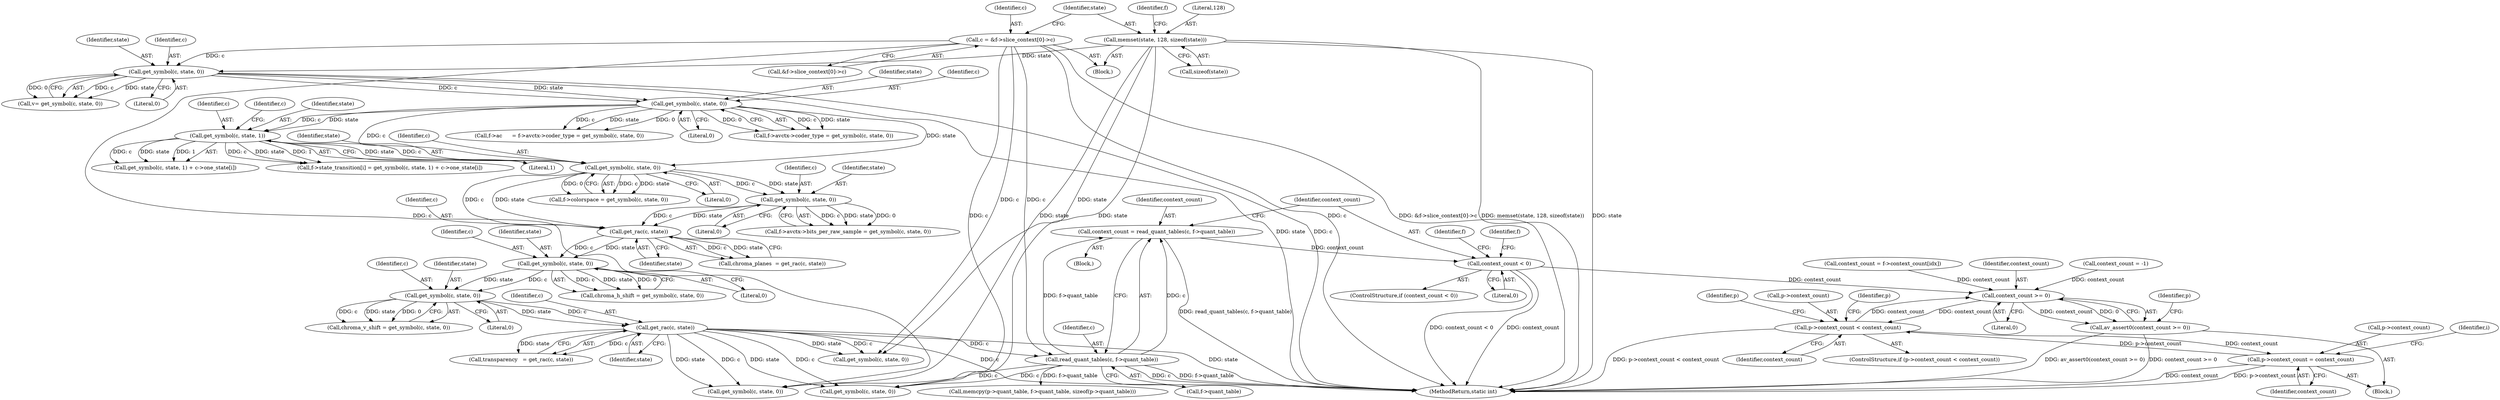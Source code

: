 digraph "0_FFmpeg_547d690d676064069d44703a1917e0dab7e33445@API" {
"1000836" [label="(Call,context_count = read_quant_tables(c, f->quant_table))"];
"1000838" [label="(Call,read_quant_tables(c, f->quant_table))"];
"1000254" [label="(Call,get_rac(c, state))"];
"1000248" [label="(Call,get_symbol(c, state, 0))"];
"1000242" [label="(Call,get_symbol(c, state, 0))"];
"1000237" [label="(Call,get_rac(c, state))"];
"1000215" [label="(Call,get_symbol(c, state, 0))"];
"1000202" [label="(Call,get_symbol(c, state, 1))"];
"1000175" [label="(Call,get_symbol(c, state, 0))"];
"1000142" [label="(Call,get_symbol(c, state, 0))"];
"1000113" [label="(Call,c = &f->slice_context[0]->c)"];
"1000123" [label="(Call,memset(state, 128, sizeof(state)))"];
"1000231" [label="(Call,get_symbol(c, state, 0))"];
"1000844" [label="(Call,context_count < 0)"];
"1001268" [label="(Call,context_count >= 0)"];
"1001267" [label="(Call,av_assert0(context_count >= 0))"];
"1001272" [label="(Call,p->context_count < context_count)"];
"1001288" [label="(Call,p->context_count = context_count)"];
"1000205" [label="(Literal,1)"];
"1000142" [label="(Call,get_symbol(c, state, 0))"];
"1001281" [label="(Identifier,p)"];
"1000943" [label="(Identifier,f)"];
"1000195" [label="(Call,f->state_transition[i] = get_symbol(c, state, 1) + c->one_state[i])"];
"1000217" [label="(Identifier,state)"];
"1000835" [label="(Block,)"];
"1000169" [label="(Call,f->avctx->coder_type = get_symbol(c, state, 0))"];
"1000218" [label="(Literal,0)"];
"1001274" [label="(Identifier,p)"];
"1000836" [label="(Call,context_count = read_quant_tables(c, f->quant_table))"];
"1000240" [label="(Call,chroma_h_shift = get_symbol(c, state, 0))"];
"1000177" [label="(Identifier,state)"];
"1000131" [label="(Identifier,f)"];
"1000204" [label="(Identifier,state)"];
"1001292" [label="(Identifier,context_count)"];
"1000248" [label="(Call,get_symbol(c, state, 0))"];
"1000114" [label="(Identifier,c)"];
"1000124" [label="(Identifier,state)"];
"1000251" [label="(Literal,0)"];
"1001288" [label="(Call,p->context_count = context_count)"];
"1000843" [label="(ControlStructure,if (context_count < 0))"];
"1001289" [label="(Call,p->context_count)"];
"1000254" [label="(Call,get_rac(c, state))"];
"1000176" [label="(Identifier,c)"];
"1001267" [label="(Call,av_assert0(context_count >= 0))"];
"1000203" [label="(Identifier,c)"];
"1001295" [label="(MethodReturn,static int)"];
"1000211" [label="(Call,f->colorspace = get_symbol(c, state, 0))"];
"1000113" [label="(Call,c = &f->slice_context[0]->c)"];
"1000845" [label="(Identifier,context_count)"];
"1000225" [label="(Call,f->avctx->bits_per_raw_sample = get_symbol(c, state, 0))"];
"1000838" [label="(Call,read_quant_tables(c, f->quant_table))"];
"1001290" [label="(Identifier,p)"];
"1001181" [label="(Identifier,i)"];
"1000104" [label="(Block,)"];
"1000250" [label="(Identifier,state)"];
"1000232" [label="(Identifier,c)"];
"1000238" [label="(Identifier,c)"];
"1001272" [label="(Call,p->context_count < context_count)"];
"1000165" [label="(Call,f->ac      = f->avctx->coder_type = get_symbol(c, state, 0))"];
"1000255" [label="(Identifier,c)"];
"1000850" [label="(Identifier,f)"];
"1001268" [label="(Call,context_count >= 0)"];
"1000234" [label="(Literal,0)"];
"1000249" [label="(Identifier,c)"];
"1000837" [label="(Identifier,context_count)"];
"1001266" [label="(Block,)"];
"1000233" [label="(Identifier,state)"];
"1000846" [label="(Literal,0)"];
"1000237" [label="(Call,get_rac(c, state))"];
"1000140" [label="(Call,v= get_symbol(c, state, 0))"];
"1000252" [label="(Call,transparency   = get_rac(c, state))"];
"1000145" [label="(Literal,0)"];
"1000868" [label="(Call,get_symbol(c, state, 0))"];
"1000235" [label="(Call,chroma_planes  = get_rac(c, state))"];
"1000244" [label="(Identifier,state)"];
"1000125" [label="(Literal,128)"];
"1000243" [label="(Identifier,c)"];
"1001270" [label="(Literal,0)"];
"1000215" [label="(Call,get_symbol(c, state, 0))"];
"1001201" [label="(Call,get_symbol(c, state, 0))"];
"1000115" [label="(Call,&f->slice_context[0]->c)"];
"1000231" [label="(Call,get_symbol(c, state, 0))"];
"1000844" [label="(Call,context_count < 0)"];
"1001249" [label="(Call,memcpy(p->quant_table, f->quant_table, sizeof(p->quant_table)))"];
"1000126" [label="(Call,sizeof(state))"];
"1000201" [label="(Call,get_symbol(c, state, 1) + c->one_state[i])"];
"1000246" [label="(Call,chroma_v_shift = get_symbol(c, state, 0))"];
"1000245" [label="(Literal,0)"];
"1000175" [label="(Call,get_symbol(c, state, 0))"];
"1001276" [label="(Identifier,context_count)"];
"1001271" [label="(ControlStructure,if (p->context_count < context_count))"];
"1000208" [label="(Identifier,c)"];
"1000256" [label="(Identifier,state)"];
"1000109" [label="(Call,context_count = -1)"];
"1000216" [label="(Identifier,c)"];
"1000202" [label="(Call,get_symbol(c, state, 1))"];
"1000239" [label="(Identifier,state)"];
"1000178" [label="(Literal,0)"];
"1000242" [label="(Call,get_symbol(c, state, 0))"];
"1000144" [label="(Identifier,state)"];
"1000143" [label="(Identifier,c)"];
"1001273" [label="(Call,p->context_count)"];
"1000839" [label="(Identifier,c)"];
"1001016" [label="(Call,get_symbol(c, state, 0))"];
"1000840" [label="(Call,f->quant_table)"];
"1001240" [label="(Call,context_count = f->context_count[idx])"];
"1000123" [label="(Call,memset(state, 128, sizeof(state)))"];
"1001269" [label="(Identifier,context_count)"];
"1000836" -> "1000835"  [label="AST: "];
"1000836" -> "1000838"  [label="CFG: "];
"1000837" -> "1000836"  [label="AST: "];
"1000838" -> "1000836"  [label="AST: "];
"1000845" -> "1000836"  [label="CFG: "];
"1000836" -> "1001295"  [label="DDG: read_quant_tables(c, f->quant_table)"];
"1000838" -> "1000836"  [label="DDG: c"];
"1000838" -> "1000836"  [label="DDG: f->quant_table"];
"1000836" -> "1000844"  [label="DDG: context_count"];
"1000838" -> "1000840"  [label="CFG: "];
"1000839" -> "1000838"  [label="AST: "];
"1000840" -> "1000838"  [label="AST: "];
"1000838" -> "1001295"  [label="DDG: c"];
"1000838" -> "1001295"  [label="DDG: f->quant_table"];
"1000254" -> "1000838"  [label="DDG: c"];
"1000113" -> "1000838"  [label="DDG: c"];
"1000838" -> "1001016"  [label="DDG: c"];
"1000838" -> "1001201"  [label="DDG: c"];
"1000838" -> "1001249"  [label="DDG: f->quant_table"];
"1000254" -> "1000252"  [label="AST: "];
"1000254" -> "1000256"  [label="CFG: "];
"1000255" -> "1000254"  [label="AST: "];
"1000256" -> "1000254"  [label="AST: "];
"1000252" -> "1000254"  [label="CFG: "];
"1000254" -> "1001295"  [label="DDG: c"];
"1000254" -> "1001295"  [label="DDG: state"];
"1000254" -> "1000252"  [label="DDG: c"];
"1000254" -> "1000252"  [label="DDG: state"];
"1000248" -> "1000254"  [label="DDG: c"];
"1000248" -> "1000254"  [label="DDG: state"];
"1000254" -> "1000868"  [label="DDG: c"];
"1000254" -> "1000868"  [label="DDG: state"];
"1000254" -> "1001016"  [label="DDG: c"];
"1000254" -> "1001016"  [label="DDG: state"];
"1000254" -> "1001201"  [label="DDG: c"];
"1000254" -> "1001201"  [label="DDG: state"];
"1000248" -> "1000246"  [label="AST: "];
"1000248" -> "1000251"  [label="CFG: "];
"1000249" -> "1000248"  [label="AST: "];
"1000250" -> "1000248"  [label="AST: "];
"1000251" -> "1000248"  [label="AST: "];
"1000246" -> "1000248"  [label="CFG: "];
"1000248" -> "1000246"  [label="DDG: c"];
"1000248" -> "1000246"  [label="DDG: state"];
"1000248" -> "1000246"  [label="DDG: 0"];
"1000242" -> "1000248"  [label="DDG: c"];
"1000242" -> "1000248"  [label="DDG: state"];
"1000242" -> "1000240"  [label="AST: "];
"1000242" -> "1000245"  [label="CFG: "];
"1000243" -> "1000242"  [label="AST: "];
"1000244" -> "1000242"  [label="AST: "];
"1000245" -> "1000242"  [label="AST: "];
"1000240" -> "1000242"  [label="CFG: "];
"1000242" -> "1000240"  [label="DDG: c"];
"1000242" -> "1000240"  [label="DDG: state"];
"1000242" -> "1000240"  [label="DDG: 0"];
"1000237" -> "1000242"  [label="DDG: c"];
"1000237" -> "1000242"  [label="DDG: state"];
"1000237" -> "1000235"  [label="AST: "];
"1000237" -> "1000239"  [label="CFG: "];
"1000238" -> "1000237"  [label="AST: "];
"1000239" -> "1000237"  [label="AST: "];
"1000235" -> "1000237"  [label="CFG: "];
"1000237" -> "1000235"  [label="DDG: c"];
"1000237" -> "1000235"  [label="DDG: state"];
"1000215" -> "1000237"  [label="DDG: c"];
"1000215" -> "1000237"  [label="DDG: state"];
"1000231" -> "1000237"  [label="DDG: c"];
"1000231" -> "1000237"  [label="DDG: state"];
"1000215" -> "1000211"  [label="AST: "];
"1000215" -> "1000218"  [label="CFG: "];
"1000216" -> "1000215"  [label="AST: "];
"1000217" -> "1000215"  [label="AST: "];
"1000218" -> "1000215"  [label="AST: "];
"1000211" -> "1000215"  [label="CFG: "];
"1000215" -> "1000211"  [label="DDG: c"];
"1000215" -> "1000211"  [label="DDG: state"];
"1000215" -> "1000211"  [label="DDG: 0"];
"1000202" -> "1000215"  [label="DDG: c"];
"1000202" -> "1000215"  [label="DDG: state"];
"1000175" -> "1000215"  [label="DDG: c"];
"1000175" -> "1000215"  [label="DDG: state"];
"1000215" -> "1000231"  [label="DDG: c"];
"1000215" -> "1000231"  [label="DDG: state"];
"1000202" -> "1000201"  [label="AST: "];
"1000202" -> "1000205"  [label="CFG: "];
"1000203" -> "1000202"  [label="AST: "];
"1000204" -> "1000202"  [label="AST: "];
"1000205" -> "1000202"  [label="AST: "];
"1000208" -> "1000202"  [label="CFG: "];
"1000202" -> "1000195"  [label="DDG: c"];
"1000202" -> "1000195"  [label="DDG: state"];
"1000202" -> "1000195"  [label="DDG: 1"];
"1000202" -> "1000201"  [label="DDG: c"];
"1000202" -> "1000201"  [label="DDG: state"];
"1000202" -> "1000201"  [label="DDG: 1"];
"1000175" -> "1000202"  [label="DDG: c"];
"1000175" -> "1000202"  [label="DDG: state"];
"1000175" -> "1000169"  [label="AST: "];
"1000175" -> "1000178"  [label="CFG: "];
"1000176" -> "1000175"  [label="AST: "];
"1000177" -> "1000175"  [label="AST: "];
"1000178" -> "1000175"  [label="AST: "];
"1000169" -> "1000175"  [label="CFG: "];
"1000175" -> "1000165"  [label="DDG: c"];
"1000175" -> "1000165"  [label="DDG: state"];
"1000175" -> "1000165"  [label="DDG: 0"];
"1000175" -> "1000169"  [label="DDG: c"];
"1000175" -> "1000169"  [label="DDG: state"];
"1000175" -> "1000169"  [label="DDG: 0"];
"1000142" -> "1000175"  [label="DDG: c"];
"1000142" -> "1000175"  [label="DDG: state"];
"1000142" -> "1000140"  [label="AST: "];
"1000142" -> "1000145"  [label="CFG: "];
"1000143" -> "1000142"  [label="AST: "];
"1000144" -> "1000142"  [label="AST: "];
"1000145" -> "1000142"  [label="AST: "];
"1000140" -> "1000142"  [label="CFG: "];
"1000142" -> "1001295"  [label="DDG: state"];
"1000142" -> "1001295"  [label="DDG: c"];
"1000142" -> "1000140"  [label="DDG: c"];
"1000142" -> "1000140"  [label="DDG: state"];
"1000142" -> "1000140"  [label="DDG: 0"];
"1000113" -> "1000142"  [label="DDG: c"];
"1000123" -> "1000142"  [label="DDG: state"];
"1000113" -> "1000104"  [label="AST: "];
"1000113" -> "1000115"  [label="CFG: "];
"1000114" -> "1000113"  [label="AST: "];
"1000115" -> "1000113"  [label="AST: "];
"1000124" -> "1000113"  [label="CFG: "];
"1000113" -> "1001295"  [label="DDG: c"];
"1000113" -> "1001295"  [label="DDG: &f->slice_context[0]->c"];
"1000113" -> "1000868"  [label="DDG: c"];
"1000113" -> "1001016"  [label="DDG: c"];
"1000113" -> "1001201"  [label="DDG: c"];
"1000123" -> "1000104"  [label="AST: "];
"1000123" -> "1000126"  [label="CFG: "];
"1000124" -> "1000123"  [label="AST: "];
"1000125" -> "1000123"  [label="AST: "];
"1000126" -> "1000123"  [label="AST: "];
"1000131" -> "1000123"  [label="CFG: "];
"1000123" -> "1001295"  [label="DDG: memset(state, 128, sizeof(state))"];
"1000123" -> "1001295"  [label="DDG: state"];
"1000123" -> "1000868"  [label="DDG: state"];
"1000123" -> "1001016"  [label="DDG: state"];
"1000123" -> "1001201"  [label="DDG: state"];
"1000231" -> "1000225"  [label="AST: "];
"1000231" -> "1000234"  [label="CFG: "];
"1000232" -> "1000231"  [label="AST: "];
"1000233" -> "1000231"  [label="AST: "];
"1000234" -> "1000231"  [label="AST: "];
"1000225" -> "1000231"  [label="CFG: "];
"1000231" -> "1000225"  [label="DDG: c"];
"1000231" -> "1000225"  [label="DDG: state"];
"1000231" -> "1000225"  [label="DDG: 0"];
"1000844" -> "1000843"  [label="AST: "];
"1000844" -> "1000846"  [label="CFG: "];
"1000845" -> "1000844"  [label="AST: "];
"1000846" -> "1000844"  [label="AST: "];
"1000850" -> "1000844"  [label="CFG: "];
"1000943" -> "1000844"  [label="CFG: "];
"1000844" -> "1001295"  [label="DDG: context_count < 0"];
"1000844" -> "1001295"  [label="DDG: context_count"];
"1000844" -> "1001268"  [label="DDG: context_count"];
"1001268" -> "1001267"  [label="AST: "];
"1001268" -> "1001270"  [label="CFG: "];
"1001269" -> "1001268"  [label="AST: "];
"1001270" -> "1001268"  [label="AST: "];
"1001267" -> "1001268"  [label="CFG: "];
"1001268" -> "1001267"  [label="DDG: context_count"];
"1001268" -> "1001267"  [label="DDG: 0"];
"1001240" -> "1001268"  [label="DDG: context_count"];
"1000109" -> "1001268"  [label="DDG: context_count"];
"1001272" -> "1001268"  [label="DDG: context_count"];
"1001268" -> "1001272"  [label="DDG: context_count"];
"1001267" -> "1001266"  [label="AST: "];
"1001274" -> "1001267"  [label="CFG: "];
"1001267" -> "1001295"  [label="DDG: av_assert0(context_count >= 0)"];
"1001267" -> "1001295"  [label="DDG: context_count >= 0"];
"1001272" -> "1001271"  [label="AST: "];
"1001272" -> "1001276"  [label="CFG: "];
"1001273" -> "1001272"  [label="AST: "];
"1001276" -> "1001272"  [label="AST: "];
"1001281" -> "1001272"  [label="CFG: "];
"1001290" -> "1001272"  [label="CFG: "];
"1001272" -> "1001295"  [label="DDG: p->context_count < context_count"];
"1001288" -> "1001272"  [label="DDG: p->context_count"];
"1001272" -> "1001288"  [label="DDG: context_count"];
"1001288" -> "1001266"  [label="AST: "];
"1001288" -> "1001292"  [label="CFG: "];
"1001289" -> "1001288"  [label="AST: "];
"1001292" -> "1001288"  [label="AST: "];
"1001181" -> "1001288"  [label="CFG: "];
"1001288" -> "1001295"  [label="DDG: p->context_count"];
"1001288" -> "1001295"  [label="DDG: context_count"];
}
